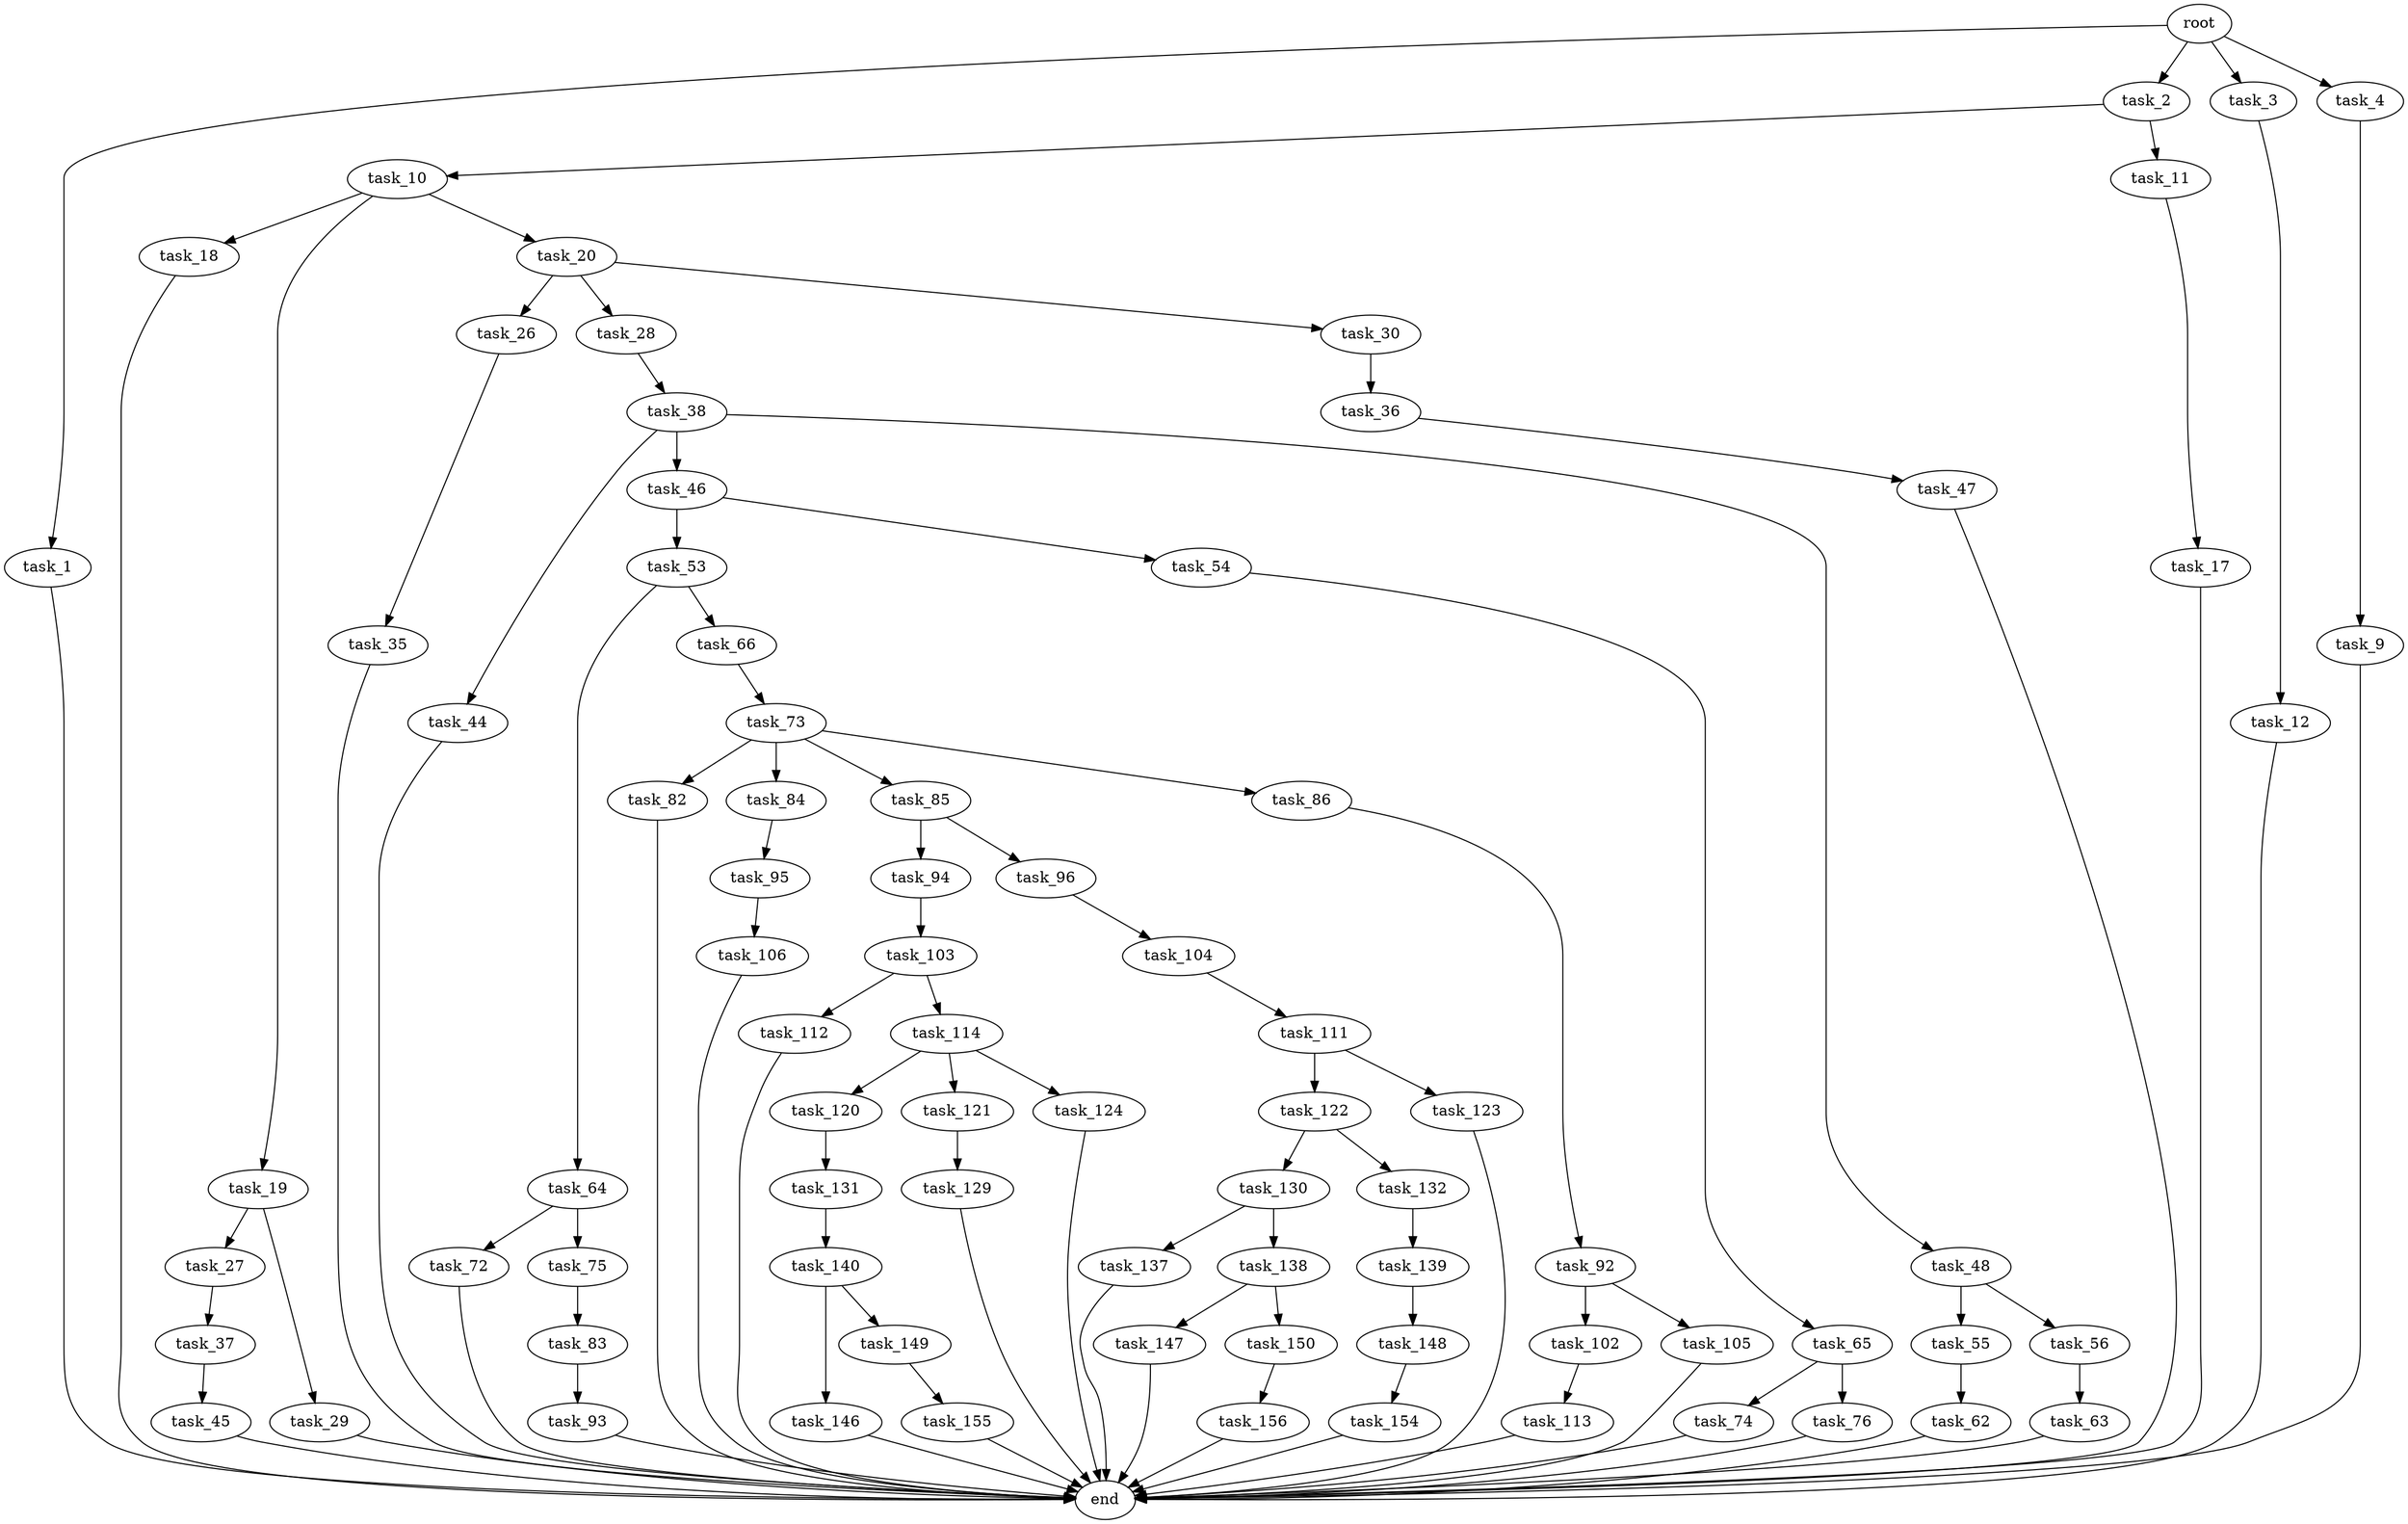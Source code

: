 digraph G {
  root [size="0.000000"];
  task_1 [size="134217728000.000000"];
  task_2 [size="68617890715.000000"];
  task_3 [size="1566573532.000000"];
  task_4 [size="169015380825.000000"];
  task_9 [size="6346080021.000000"];
  task_10 [size="134217728000.000000"];
  task_11 [size="134217728000.000000"];
  task_12 [size="16108191386.000000"];
  task_17 [size="894684486.000000"];
  task_18 [size="1103426558.000000"];
  task_19 [size="8589934592.000000"];
  task_20 [size="8589934592.000000"];
  task_26 [size="28345740994.000000"];
  task_27 [size="1073741824000.000000"];
  task_28 [size="203151036562.000000"];
  task_29 [size="231928233984.000000"];
  task_30 [size="718869967.000000"];
  task_35 [size="679099709715.000000"];
  task_36 [size="757832999155.000000"];
  task_37 [size="3037151378.000000"];
  task_38 [size="4357345290.000000"];
  task_44 [size="45789257021.000000"];
  task_45 [size="529639822282.000000"];
  task_46 [size="23670426579.000000"];
  task_47 [size="51962063714.000000"];
  task_48 [size="6388136434.000000"];
  task_53 [size="28991029248.000000"];
  task_54 [size="52259143369.000000"];
  task_55 [size="24083065346.000000"];
  task_56 [size="9485429724.000000"];
  task_62 [size="231928233984.000000"];
  task_63 [size="31780867022.000000"];
  task_64 [size="34464458652.000000"];
  task_65 [size="25834992335.000000"];
  task_66 [size="68719476736.000000"];
  task_72 [size="1833131150.000000"];
  task_73 [size="55868317166.000000"];
  task_74 [size="17420843196.000000"];
  task_75 [size="1158933908.000000"];
  task_76 [size="1073741824000.000000"];
  task_82 [size="13986964194.000000"];
  task_83 [size="197275394499.000000"];
  task_84 [size="14947824665.000000"];
  task_85 [size="193917643193.000000"];
  task_86 [size="1073741824000.000000"];
  task_92 [size="11909330427.000000"];
  task_93 [size="1004985316073.000000"];
  task_94 [size="39176970350.000000"];
  task_95 [size="8795497046.000000"];
  task_96 [size="782757789696.000000"];
  task_102 [size="4030972576.000000"];
  task_103 [size="810299506508.000000"];
  task_104 [size="28991029248.000000"];
  task_105 [size="39411236265.000000"];
  task_106 [size="290402535908.000000"];
  task_111 [size="482918994555.000000"];
  task_112 [size="5121349344.000000"];
  task_113 [size="768803249733.000000"];
  task_114 [size="35333766702.000000"];
  task_120 [size="1985501977.000000"];
  task_121 [size="140793325192.000000"];
  task_122 [size="174991580937.000000"];
  task_123 [size="368293445632.000000"];
  task_124 [size="134217728000.000000"];
  task_129 [size="178851930928.000000"];
  task_130 [size="28991029248.000000"];
  task_131 [size="134217728000.000000"];
  task_132 [size="17098086133.000000"];
  task_137 [size="13460334904.000000"];
  task_138 [size="769858158.000000"];
  task_139 [size="368293445632.000000"];
  task_140 [size="8589934592.000000"];
  task_146 [size="6142230317.000000"];
  task_147 [size="134217728000.000000"];
  task_148 [size="368293445632.000000"];
  task_149 [size="1073741824000.000000"];
  task_150 [size="549755813888.000000"];
  task_154 [size="748880164062.000000"];
  task_155 [size="11632843851.000000"];
  task_156 [size="7655810890.000000"];
  end [size="0.000000"];

  root -> task_1 [size="1.000000"];
  root -> task_2 [size="1.000000"];
  root -> task_3 [size="1.000000"];
  root -> task_4 [size="1.000000"];
  task_1 -> end [size="1.000000"];
  task_2 -> task_10 [size="75497472.000000"];
  task_2 -> task_11 [size="75497472.000000"];
  task_3 -> task_12 [size="33554432.000000"];
  task_4 -> task_9 [size="134217728.000000"];
  task_9 -> end [size="1.000000"];
  task_10 -> task_18 [size="209715200.000000"];
  task_10 -> task_19 [size="209715200.000000"];
  task_10 -> task_20 [size="209715200.000000"];
  task_11 -> task_17 [size="209715200.000000"];
  task_12 -> end [size="1.000000"];
  task_17 -> end [size="1.000000"];
  task_18 -> end [size="1.000000"];
  task_19 -> task_27 [size="33554432.000000"];
  task_19 -> task_29 [size="33554432.000000"];
  task_20 -> task_26 [size="33554432.000000"];
  task_20 -> task_28 [size="33554432.000000"];
  task_20 -> task_30 [size="33554432.000000"];
  task_26 -> task_35 [size="838860800.000000"];
  task_27 -> task_37 [size="838860800.000000"];
  task_28 -> task_38 [size="838860800.000000"];
  task_29 -> end [size="1.000000"];
  task_30 -> task_36 [size="75497472.000000"];
  task_35 -> end [size="1.000000"];
  task_36 -> task_47 [size="679477248.000000"];
  task_37 -> task_45 [size="209715200.000000"];
  task_38 -> task_44 [size="134217728.000000"];
  task_38 -> task_46 [size="134217728.000000"];
  task_38 -> task_48 [size="134217728.000000"];
  task_44 -> end [size="1.000000"];
  task_45 -> end [size="1.000000"];
  task_46 -> task_53 [size="33554432.000000"];
  task_46 -> task_54 [size="33554432.000000"];
  task_47 -> end [size="1.000000"];
  task_48 -> task_55 [size="134217728.000000"];
  task_48 -> task_56 [size="134217728.000000"];
  task_53 -> task_64 [size="75497472.000000"];
  task_53 -> task_66 [size="75497472.000000"];
  task_54 -> task_65 [size="209715200.000000"];
  task_55 -> task_62 [size="838860800.000000"];
  task_56 -> task_63 [size="838860800.000000"];
  task_62 -> end [size="1.000000"];
  task_63 -> end [size="1.000000"];
  task_64 -> task_72 [size="33554432.000000"];
  task_64 -> task_75 [size="33554432.000000"];
  task_65 -> task_74 [size="411041792.000000"];
  task_65 -> task_76 [size="411041792.000000"];
  task_66 -> task_73 [size="134217728.000000"];
  task_72 -> end [size="1.000000"];
  task_73 -> task_82 [size="75497472.000000"];
  task_73 -> task_84 [size="75497472.000000"];
  task_73 -> task_85 [size="75497472.000000"];
  task_73 -> task_86 [size="75497472.000000"];
  task_74 -> end [size="1.000000"];
  task_75 -> task_83 [size="134217728.000000"];
  task_76 -> end [size="1.000000"];
  task_82 -> end [size="1.000000"];
  task_83 -> task_93 [size="679477248.000000"];
  task_84 -> task_95 [size="536870912.000000"];
  task_85 -> task_94 [size="134217728.000000"];
  task_85 -> task_96 [size="134217728.000000"];
  task_86 -> task_92 [size="838860800.000000"];
  task_92 -> task_102 [size="301989888.000000"];
  task_92 -> task_105 [size="301989888.000000"];
  task_93 -> end [size="1.000000"];
  task_94 -> task_103 [size="679477248.000000"];
  task_95 -> task_106 [size="536870912.000000"];
  task_96 -> task_104 [size="679477248.000000"];
  task_102 -> task_113 [size="75497472.000000"];
  task_103 -> task_112 [size="679477248.000000"];
  task_103 -> task_114 [size="679477248.000000"];
  task_104 -> task_111 [size="75497472.000000"];
  task_105 -> end [size="1.000000"];
  task_106 -> end [size="1.000000"];
  task_111 -> task_122 [size="301989888.000000"];
  task_111 -> task_123 [size="301989888.000000"];
  task_112 -> end [size="1.000000"];
  task_113 -> end [size="1.000000"];
  task_114 -> task_120 [size="838860800.000000"];
  task_114 -> task_121 [size="838860800.000000"];
  task_114 -> task_124 [size="838860800.000000"];
  task_120 -> task_131 [size="33554432.000000"];
  task_121 -> task_129 [size="134217728.000000"];
  task_122 -> task_130 [size="209715200.000000"];
  task_122 -> task_132 [size="209715200.000000"];
  task_123 -> end [size="1.000000"];
  task_124 -> end [size="1.000000"];
  task_129 -> end [size="1.000000"];
  task_130 -> task_137 [size="75497472.000000"];
  task_130 -> task_138 [size="75497472.000000"];
  task_131 -> task_140 [size="209715200.000000"];
  task_132 -> task_139 [size="75497472.000000"];
  task_137 -> end [size="1.000000"];
  task_138 -> task_147 [size="33554432.000000"];
  task_138 -> task_150 [size="33554432.000000"];
  task_139 -> task_148 [size="411041792.000000"];
  task_140 -> task_146 [size="33554432.000000"];
  task_140 -> task_149 [size="33554432.000000"];
  task_146 -> end [size="1.000000"];
  task_147 -> end [size="1.000000"];
  task_148 -> task_154 [size="411041792.000000"];
  task_149 -> task_155 [size="838860800.000000"];
  task_150 -> task_156 [size="536870912.000000"];
  task_154 -> end [size="1.000000"];
  task_155 -> end [size="1.000000"];
  task_156 -> end [size="1.000000"];
}
